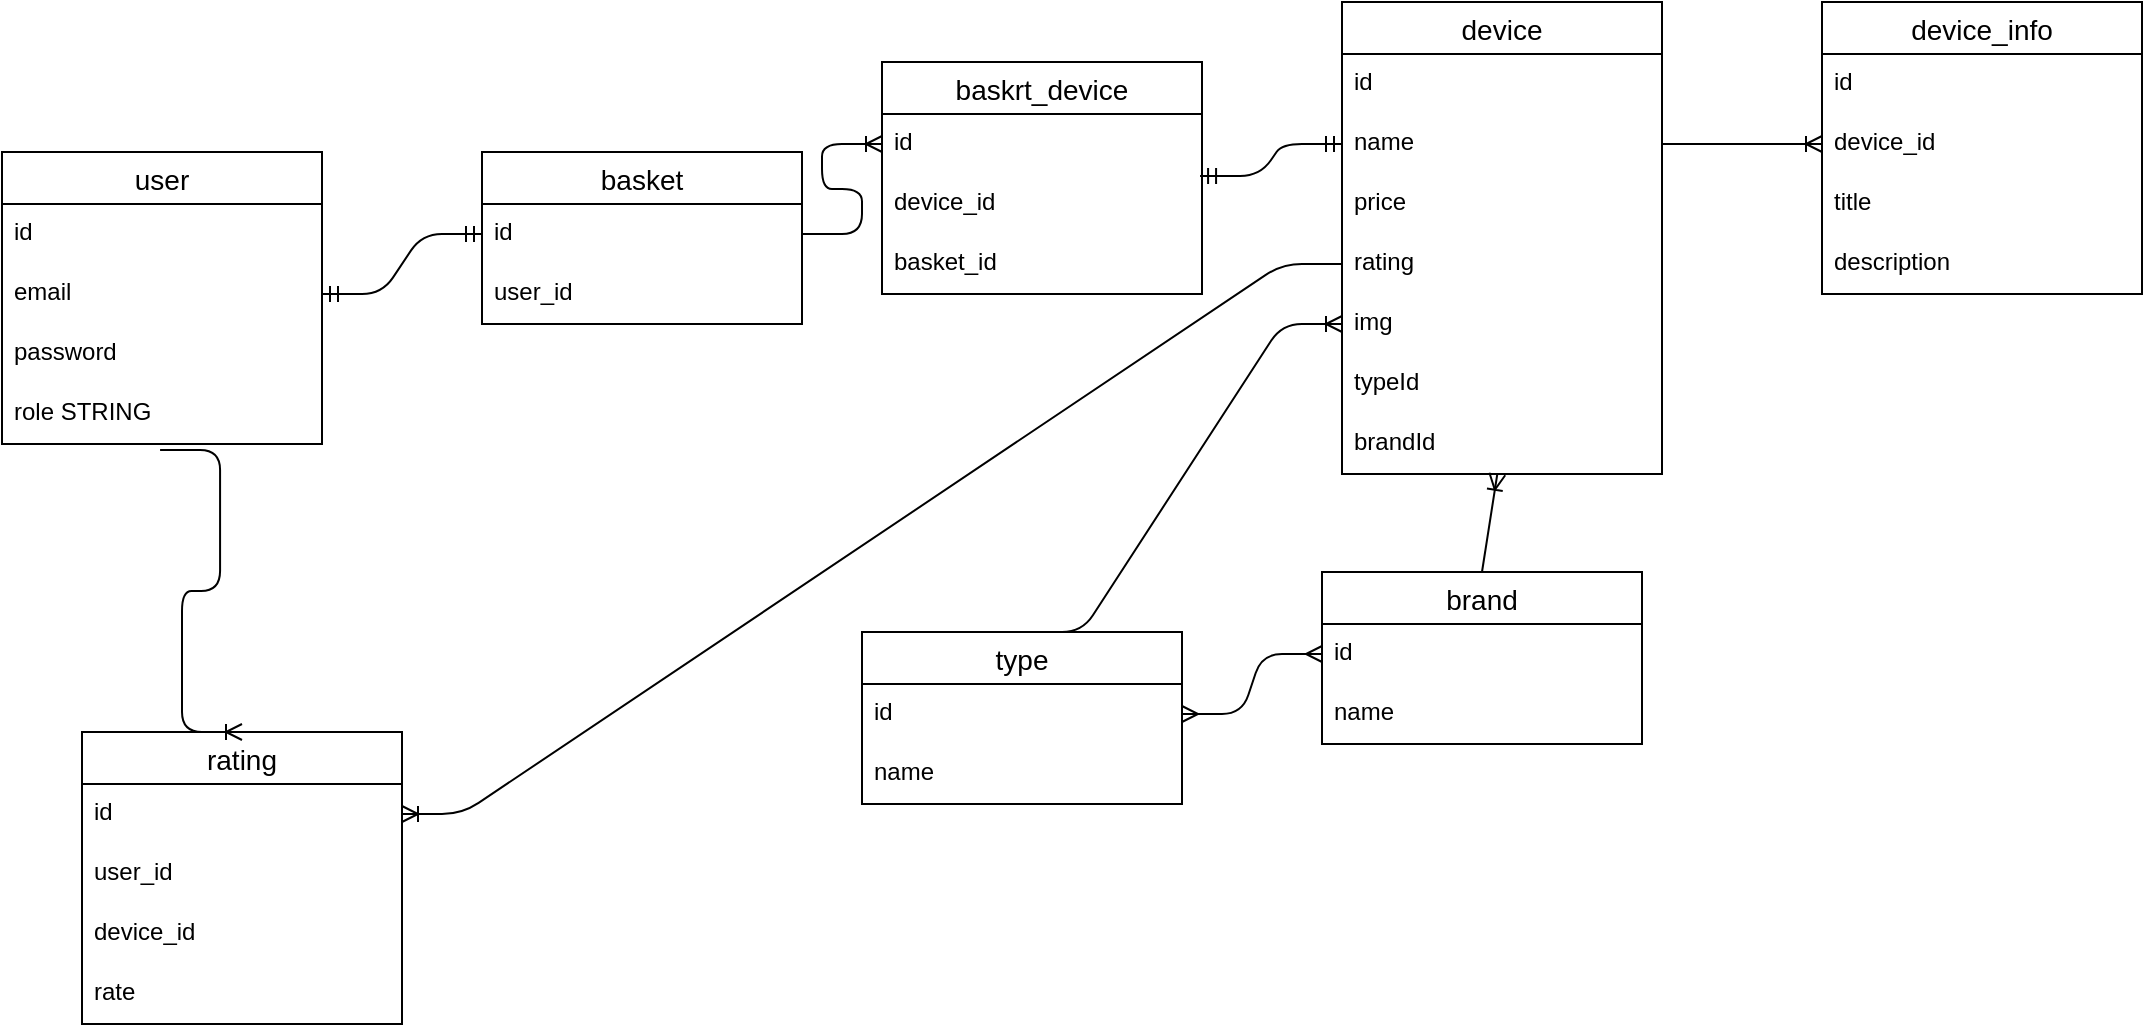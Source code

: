 <mxfile version="14.8.3" type="device"><diagram id="-Wl0Ep8jE-xCTda9Gwg7" name="Page-1"><mxGraphModel dx="1422" dy="794" grid="1" gridSize="10" guides="1" tooltips="1" connect="1" arrows="1" fold="1" page="1" pageScale="1" pageWidth="827" pageHeight="1169" math="0" shadow="0"><root><mxCell id="0"/><mxCell id="1" parent="0"/><mxCell id="vn3MnYHJhkDpNn2FlLKn-14" value="user" style="swimlane;fontStyle=0;childLayout=stackLayout;horizontal=1;startSize=26;horizontalStack=0;resizeParent=1;resizeParentMax=0;resizeLast=0;collapsible=1;marginBottom=0;align=center;fontSize=14;" vertex="1" parent="1"><mxGeometry x="40" y="190" width="160" height="146" as="geometry"/></mxCell><mxCell id="vn3MnYHJhkDpNn2FlLKn-15" value="id" style="text;strokeColor=none;fillColor=none;spacingLeft=4;spacingRight=4;overflow=hidden;rotatable=0;points=[[0,0.5],[1,0.5]];portConstraint=eastwest;fontSize=12;" vertex="1" parent="vn3MnYHJhkDpNn2FlLKn-14"><mxGeometry y="26" width="160" height="30" as="geometry"/></mxCell><mxCell id="vn3MnYHJhkDpNn2FlLKn-16" value="email" style="text;strokeColor=none;fillColor=none;spacingLeft=4;spacingRight=4;overflow=hidden;rotatable=0;points=[[0,0.5],[1,0.5]];portConstraint=eastwest;fontSize=12;" vertex="1" parent="vn3MnYHJhkDpNn2FlLKn-14"><mxGeometry y="56" width="160" height="30" as="geometry"/></mxCell><mxCell id="vn3MnYHJhkDpNn2FlLKn-17" value="password" style="text;strokeColor=none;fillColor=none;spacingLeft=4;spacingRight=4;overflow=hidden;rotatable=0;points=[[0,0.5],[1,0.5]];portConstraint=eastwest;fontSize=12;" vertex="1" parent="vn3MnYHJhkDpNn2FlLKn-14"><mxGeometry y="86" width="160" height="30" as="geometry"/></mxCell><mxCell id="vn3MnYHJhkDpNn2FlLKn-18" value="role STRING" style="text;strokeColor=none;fillColor=none;spacingLeft=4;spacingRight=4;overflow=hidden;rotatable=0;points=[[0,0.5],[1,0.5]];portConstraint=eastwest;fontSize=12;" vertex="1" parent="vn3MnYHJhkDpNn2FlLKn-14"><mxGeometry y="116" width="160" height="30" as="geometry"/></mxCell><mxCell id="vn3MnYHJhkDpNn2FlLKn-19" value="basket" style="swimlane;fontStyle=0;childLayout=stackLayout;horizontal=1;startSize=26;horizontalStack=0;resizeParent=1;resizeParentMax=0;resizeLast=0;collapsible=1;marginBottom=0;align=center;fontSize=14;" vertex="1" parent="1"><mxGeometry x="280" y="190" width="160" height="86" as="geometry"/></mxCell><mxCell id="vn3MnYHJhkDpNn2FlLKn-20" value="id" style="text;strokeColor=none;fillColor=none;spacingLeft=4;spacingRight=4;overflow=hidden;rotatable=0;points=[[0,0.5],[1,0.5]];portConstraint=eastwest;fontSize=12;" vertex="1" parent="vn3MnYHJhkDpNn2FlLKn-19"><mxGeometry y="26" width="160" height="30" as="geometry"/></mxCell><mxCell id="vn3MnYHJhkDpNn2FlLKn-21" value="user_id" style="text;strokeColor=none;fillColor=none;spacingLeft=4;spacingRight=4;overflow=hidden;rotatable=0;points=[[0,0.5],[1,0.5]];portConstraint=eastwest;fontSize=12;" vertex="1" parent="vn3MnYHJhkDpNn2FlLKn-19"><mxGeometry y="56" width="160" height="30" as="geometry"/></mxCell><mxCell id="vn3MnYHJhkDpNn2FlLKn-115" value="" style="edgeStyle=entityRelationEdgeStyle;fontSize=12;html=1;endArrow=ERmandOne;startArrow=ERmandOne;exitX=1;exitY=0.5;exitDx=0;exitDy=0;entryX=0;entryY=0.5;entryDx=0;entryDy=0;" edge="1" parent="1" source="vn3MnYHJhkDpNn2FlLKn-16" target="vn3MnYHJhkDpNn2FlLKn-20"><mxGeometry width="100" height="100" relative="1" as="geometry"><mxPoint x="360" y="460" as="sourcePoint"/><mxPoint x="460" y="360" as="targetPoint"/></mxGeometry></mxCell><mxCell id="vn3MnYHJhkDpNn2FlLKn-116" value="device" style="swimlane;fontStyle=0;childLayout=stackLayout;horizontal=1;startSize=26;horizontalStack=0;resizeParent=1;resizeParentMax=0;resizeLast=0;collapsible=1;marginBottom=0;align=center;fontSize=14;" vertex="1" parent="1"><mxGeometry x="710" y="115" width="160" height="236" as="geometry"/></mxCell><mxCell id="vn3MnYHJhkDpNn2FlLKn-117" value="id" style="text;strokeColor=none;fillColor=none;spacingLeft=4;spacingRight=4;overflow=hidden;rotatable=0;points=[[0,0.5],[1,0.5]];portConstraint=eastwest;fontSize=12;" vertex="1" parent="vn3MnYHJhkDpNn2FlLKn-116"><mxGeometry y="26" width="160" height="30" as="geometry"/></mxCell><mxCell id="vn3MnYHJhkDpNn2FlLKn-118" value="name" style="text;strokeColor=none;fillColor=none;spacingLeft=4;spacingRight=4;overflow=hidden;rotatable=0;points=[[0,0.5],[1,0.5]];portConstraint=eastwest;fontSize=12;" vertex="1" parent="vn3MnYHJhkDpNn2FlLKn-116"><mxGeometry y="56" width="160" height="30" as="geometry"/></mxCell><mxCell id="vn3MnYHJhkDpNn2FlLKn-119" value="price" style="text;strokeColor=none;fillColor=none;spacingLeft=4;spacingRight=4;overflow=hidden;rotatable=0;points=[[0,0.5],[1,0.5]];portConstraint=eastwest;fontSize=12;" vertex="1" parent="vn3MnYHJhkDpNn2FlLKn-116"><mxGeometry y="86" width="160" height="30" as="geometry"/></mxCell><mxCell id="vn3MnYHJhkDpNn2FlLKn-120" value="rating" style="text;strokeColor=none;fillColor=none;spacingLeft=4;spacingRight=4;overflow=hidden;rotatable=0;points=[[0,0.5],[1,0.5]];portConstraint=eastwest;fontSize=12;" vertex="1" parent="vn3MnYHJhkDpNn2FlLKn-116"><mxGeometry y="116" width="160" height="30" as="geometry"/></mxCell><mxCell id="vn3MnYHJhkDpNn2FlLKn-121" value="img" style="text;strokeColor=none;fillColor=none;spacingLeft=4;spacingRight=4;overflow=hidden;rotatable=0;points=[[0,0.5],[1,0.5]];portConstraint=eastwest;fontSize=12;" vertex="1" parent="vn3MnYHJhkDpNn2FlLKn-116"><mxGeometry y="146" width="160" height="30" as="geometry"/></mxCell><mxCell id="vn3MnYHJhkDpNn2FlLKn-122" value="typeId" style="text;strokeColor=none;fillColor=none;spacingLeft=4;spacingRight=4;overflow=hidden;rotatable=0;points=[[0,0.5],[1,0.5]];portConstraint=eastwest;fontSize=12;" vertex="1" parent="vn3MnYHJhkDpNn2FlLKn-116"><mxGeometry y="176" width="160" height="30" as="geometry"/></mxCell><mxCell id="vn3MnYHJhkDpNn2FlLKn-123" value="brandId" style="text;strokeColor=none;fillColor=none;spacingLeft=4;spacingRight=4;overflow=hidden;rotatable=0;points=[[0,0.5],[1,0.5]];portConstraint=eastwest;fontSize=12;" vertex="1" parent="vn3MnYHJhkDpNn2FlLKn-116"><mxGeometry y="206" width="160" height="30" as="geometry"/></mxCell><mxCell id="vn3MnYHJhkDpNn2FlLKn-124" value="type" style="swimlane;fontStyle=0;childLayout=stackLayout;horizontal=1;startSize=26;horizontalStack=0;resizeParent=1;resizeParentMax=0;resizeLast=0;collapsible=1;marginBottom=0;align=center;fontSize=14;" vertex="1" parent="1"><mxGeometry x="470" y="430" width="160" height="86" as="geometry"/></mxCell><mxCell id="vn3MnYHJhkDpNn2FlLKn-125" value="id" style="text;strokeColor=none;fillColor=none;spacingLeft=4;spacingRight=4;overflow=hidden;rotatable=0;points=[[0,0.5],[1,0.5]];portConstraint=eastwest;fontSize=12;" vertex="1" parent="vn3MnYHJhkDpNn2FlLKn-124"><mxGeometry y="26" width="160" height="30" as="geometry"/></mxCell><mxCell id="vn3MnYHJhkDpNn2FlLKn-126" value="name" style="text;strokeColor=none;fillColor=none;spacingLeft=4;spacingRight=4;overflow=hidden;rotatable=0;points=[[0,0.5],[1,0.5]];portConstraint=eastwest;fontSize=12;" vertex="1" parent="vn3MnYHJhkDpNn2FlLKn-124"><mxGeometry y="56" width="160" height="30" as="geometry"/></mxCell><mxCell id="vn3MnYHJhkDpNn2FlLKn-129" value="brand" style="swimlane;fontStyle=0;childLayout=stackLayout;horizontal=1;startSize=26;horizontalStack=0;resizeParent=1;resizeParentMax=0;resizeLast=0;collapsible=1;marginBottom=0;align=center;fontSize=14;" vertex="1" parent="1"><mxGeometry x="700" y="400" width="160" height="86" as="geometry"/></mxCell><mxCell id="vn3MnYHJhkDpNn2FlLKn-130" value="id" style="text;strokeColor=none;fillColor=none;spacingLeft=4;spacingRight=4;overflow=hidden;rotatable=0;points=[[0,0.5],[1,0.5]];portConstraint=eastwest;fontSize=12;" vertex="1" parent="vn3MnYHJhkDpNn2FlLKn-129"><mxGeometry y="26" width="160" height="30" as="geometry"/></mxCell><mxCell id="vn3MnYHJhkDpNn2FlLKn-131" value="name" style="text;strokeColor=none;fillColor=none;spacingLeft=4;spacingRight=4;overflow=hidden;rotatable=0;points=[[0,0.5],[1,0.5]];portConstraint=eastwest;fontSize=12;" vertex="1" parent="vn3MnYHJhkDpNn2FlLKn-129"><mxGeometry y="56" width="160" height="30" as="geometry"/></mxCell><mxCell id="vn3MnYHJhkDpNn2FlLKn-139" value="" style="edgeStyle=entityRelationEdgeStyle;fontSize=12;html=1;endArrow=ERoneToMany;exitX=0.5;exitY=0;exitDx=0;exitDy=0;entryX=0;entryY=0.5;entryDx=0;entryDy=0;" edge="1" parent="1" source="vn3MnYHJhkDpNn2FlLKn-124" target="vn3MnYHJhkDpNn2FlLKn-121"><mxGeometry width="100" height="100" relative="1" as="geometry"><mxPoint x="360" y="460" as="sourcePoint"/><mxPoint x="460" y="360" as="targetPoint"/></mxGeometry></mxCell><mxCell id="vn3MnYHJhkDpNn2FlLKn-141" value="" style="fontSize=12;html=1;endArrow=ERoneToMany;exitX=0.5;exitY=0;exitDx=0;exitDy=0;" edge="1" parent="1" source="vn3MnYHJhkDpNn2FlLKn-129" target="vn3MnYHJhkDpNn2FlLKn-123"><mxGeometry width="100" height="100" relative="1" as="geometry"><mxPoint x="360" y="460" as="sourcePoint"/><mxPoint x="460" y="360" as="targetPoint"/></mxGeometry></mxCell><mxCell id="vn3MnYHJhkDpNn2FlLKn-142" value="" style="edgeStyle=entityRelationEdgeStyle;fontSize=12;html=1;endArrow=ERmany;startArrow=ERmany;exitX=1;exitY=0.5;exitDx=0;exitDy=0;entryX=0;entryY=0.5;entryDx=0;entryDy=0;" edge="1" parent="1" source="vn3MnYHJhkDpNn2FlLKn-125" target="vn3MnYHJhkDpNn2FlLKn-130"><mxGeometry width="100" height="100" relative="1" as="geometry"><mxPoint x="360" y="460" as="sourcePoint"/><mxPoint x="460" y="360" as="targetPoint"/></mxGeometry></mxCell><mxCell id="vn3MnYHJhkDpNn2FlLKn-143" value="device_info" style="swimlane;fontStyle=0;childLayout=stackLayout;horizontal=1;startSize=26;horizontalStack=0;resizeParent=1;resizeParentMax=0;resizeLast=0;collapsible=1;marginBottom=0;align=center;fontSize=14;" vertex="1" parent="1"><mxGeometry x="950" y="115" width="160" height="146" as="geometry"/></mxCell><mxCell id="vn3MnYHJhkDpNn2FlLKn-144" value="id" style="text;strokeColor=none;fillColor=none;spacingLeft=4;spacingRight=4;overflow=hidden;rotatable=0;points=[[0,0.5],[1,0.5]];portConstraint=eastwest;fontSize=12;" vertex="1" parent="vn3MnYHJhkDpNn2FlLKn-143"><mxGeometry y="26" width="160" height="30" as="geometry"/></mxCell><mxCell id="vn3MnYHJhkDpNn2FlLKn-145" value="device_id" style="text;strokeColor=none;fillColor=none;spacingLeft=4;spacingRight=4;overflow=hidden;rotatable=0;points=[[0,0.5],[1,0.5]];portConstraint=eastwest;fontSize=12;" vertex="1" parent="vn3MnYHJhkDpNn2FlLKn-143"><mxGeometry y="56" width="160" height="30" as="geometry"/></mxCell><mxCell id="vn3MnYHJhkDpNn2FlLKn-146" value="title" style="text;strokeColor=none;fillColor=none;spacingLeft=4;spacingRight=4;overflow=hidden;rotatable=0;points=[[0,0.5],[1,0.5]];portConstraint=eastwest;fontSize=12;" vertex="1" parent="vn3MnYHJhkDpNn2FlLKn-143"><mxGeometry y="86" width="160" height="30" as="geometry"/></mxCell><mxCell id="vn3MnYHJhkDpNn2FlLKn-147" value="description" style="text;strokeColor=none;fillColor=none;spacingLeft=4;spacingRight=4;overflow=hidden;rotatable=0;points=[[0,0.5],[1,0.5]];portConstraint=eastwest;fontSize=12;" vertex="1" parent="vn3MnYHJhkDpNn2FlLKn-143"><mxGeometry y="116" width="160" height="30" as="geometry"/></mxCell><mxCell id="vn3MnYHJhkDpNn2FlLKn-148" value="" style="edgeStyle=entityRelationEdgeStyle;fontSize=12;html=1;endArrow=ERoneToMany;exitX=1;exitY=0.5;exitDx=0;exitDy=0;entryX=0;entryY=0.5;entryDx=0;entryDy=0;" edge="1" parent="1" source="vn3MnYHJhkDpNn2FlLKn-118" target="vn3MnYHJhkDpNn2FlLKn-145"><mxGeometry width="100" height="100" relative="1" as="geometry"><mxPoint x="360" y="460" as="sourcePoint"/><mxPoint x="460" y="360" as="targetPoint"/></mxGeometry></mxCell><mxCell id="vn3MnYHJhkDpNn2FlLKn-149" value="baskrt_device" style="swimlane;fontStyle=0;childLayout=stackLayout;horizontal=1;startSize=26;horizontalStack=0;resizeParent=1;resizeParentMax=0;resizeLast=0;collapsible=1;marginBottom=0;align=center;fontSize=14;" vertex="1" parent="1"><mxGeometry x="480" y="145" width="160" height="116" as="geometry"/></mxCell><mxCell id="vn3MnYHJhkDpNn2FlLKn-150" value="id" style="text;strokeColor=none;fillColor=none;spacingLeft=4;spacingRight=4;overflow=hidden;rotatable=0;points=[[0,0.5],[1,0.5]];portConstraint=eastwest;fontSize=12;" vertex="1" parent="vn3MnYHJhkDpNn2FlLKn-149"><mxGeometry y="26" width="160" height="30" as="geometry"/></mxCell><mxCell id="vn3MnYHJhkDpNn2FlLKn-151" value="device_id" style="text;strokeColor=none;fillColor=none;spacingLeft=4;spacingRight=4;overflow=hidden;rotatable=0;points=[[0,0.5],[1,0.5]];portConstraint=eastwest;fontSize=12;" vertex="1" parent="vn3MnYHJhkDpNn2FlLKn-149"><mxGeometry y="56" width="160" height="30" as="geometry"/></mxCell><mxCell id="vn3MnYHJhkDpNn2FlLKn-152" value="basket_id" style="text;strokeColor=none;fillColor=none;spacingLeft=4;spacingRight=4;overflow=hidden;rotatable=0;points=[[0,0.5],[1,0.5]];portConstraint=eastwest;fontSize=12;" vertex="1" parent="vn3MnYHJhkDpNn2FlLKn-149"><mxGeometry y="86" width="160" height="30" as="geometry"/></mxCell><mxCell id="vn3MnYHJhkDpNn2FlLKn-153" value="" style="edgeStyle=entityRelationEdgeStyle;fontSize=12;html=1;endArrow=ERoneToMany;exitX=1;exitY=0.5;exitDx=0;exitDy=0;entryX=0;entryY=0.5;entryDx=0;entryDy=0;" edge="1" parent="1" source="vn3MnYHJhkDpNn2FlLKn-20" target="vn3MnYHJhkDpNn2FlLKn-150"><mxGeometry width="100" height="100" relative="1" as="geometry"><mxPoint x="360" y="460" as="sourcePoint"/><mxPoint x="460" y="360" as="targetPoint"/></mxGeometry></mxCell><mxCell id="vn3MnYHJhkDpNn2FlLKn-154" value="" style="edgeStyle=entityRelationEdgeStyle;fontSize=12;html=1;endArrow=ERmandOne;startArrow=ERmandOne;exitX=0.994;exitY=1.033;exitDx=0;exitDy=0;exitPerimeter=0;entryX=0;entryY=0.5;entryDx=0;entryDy=0;" edge="1" parent="1" source="vn3MnYHJhkDpNn2FlLKn-150" target="vn3MnYHJhkDpNn2FlLKn-118"><mxGeometry width="100" height="100" relative="1" as="geometry"><mxPoint x="360" y="460" as="sourcePoint"/><mxPoint x="460" y="360" as="targetPoint"/></mxGeometry></mxCell><mxCell id="vn3MnYHJhkDpNn2FlLKn-155" value="rating" style="swimlane;fontStyle=0;childLayout=stackLayout;horizontal=1;startSize=26;horizontalStack=0;resizeParent=1;resizeParentMax=0;resizeLast=0;collapsible=1;marginBottom=0;align=center;fontSize=14;" vertex="1" parent="1"><mxGeometry x="80" y="480" width="160" height="146" as="geometry"/></mxCell><mxCell id="vn3MnYHJhkDpNn2FlLKn-156" value="id" style="text;strokeColor=none;fillColor=none;spacingLeft=4;spacingRight=4;overflow=hidden;rotatable=0;points=[[0,0.5],[1,0.5]];portConstraint=eastwest;fontSize=12;" vertex="1" parent="vn3MnYHJhkDpNn2FlLKn-155"><mxGeometry y="26" width="160" height="30" as="geometry"/></mxCell><mxCell id="vn3MnYHJhkDpNn2FlLKn-157" value="user_id" style="text;strokeColor=none;fillColor=none;spacingLeft=4;spacingRight=4;overflow=hidden;rotatable=0;points=[[0,0.5],[1,0.5]];portConstraint=eastwest;fontSize=12;" vertex="1" parent="vn3MnYHJhkDpNn2FlLKn-155"><mxGeometry y="56" width="160" height="30" as="geometry"/></mxCell><mxCell id="vn3MnYHJhkDpNn2FlLKn-158" value="device_id" style="text;strokeColor=none;fillColor=none;spacingLeft=4;spacingRight=4;overflow=hidden;rotatable=0;points=[[0,0.5],[1,0.5]];portConstraint=eastwest;fontSize=12;" vertex="1" parent="vn3MnYHJhkDpNn2FlLKn-155"><mxGeometry y="86" width="160" height="30" as="geometry"/></mxCell><mxCell id="vn3MnYHJhkDpNn2FlLKn-159" value="rate" style="text;strokeColor=none;fillColor=none;spacingLeft=4;spacingRight=4;overflow=hidden;rotatable=0;points=[[0,0.5],[1,0.5]];portConstraint=eastwest;fontSize=12;" vertex="1" parent="vn3MnYHJhkDpNn2FlLKn-155"><mxGeometry y="116" width="160" height="30" as="geometry"/></mxCell><mxCell id="vn3MnYHJhkDpNn2FlLKn-160" value="" style="edgeStyle=entityRelationEdgeStyle;fontSize=12;html=1;endArrow=ERoneToMany;exitX=0.494;exitY=1.1;exitDx=0;exitDy=0;exitPerimeter=0;entryX=0.5;entryY=0;entryDx=0;entryDy=0;" edge="1" parent="1" source="vn3MnYHJhkDpNn2FlLKn-18" target="vn3MnYHJhkDpNn2FlLKn-155"><mxGeometry width="100" height="100" relative="1" as="geometry"><mxPoint x="360" y="460" as="sourcePoint"/><mxPoint x="460" y="360" as="targetPoint"/></mxGeometry></mxCell><mxCell id="vn3MnYHJhkDpNn2FlLKn-161" value="" style="edgeStyle=entityRelationEdgeStyle;fontSize=12;html=1;endArrow=ERoneToMany;exitX=0;exitY=0.5;exitDx=0;exitDy=0;entryX=1;entryY=0.5;entryDx=0;entryDy=0;" edge="1" parent="1" source="vn3MnYHJhkDpNn2FlLKn-120" target="vn3MnYHJhkDpNn2FlLKn-156"><mxGeometry width="100" height="100" relative="1" as="geometry"><mxPoint x="360" y="460" as="sourcePoint"/><mxPoint x="460" y="360" as="targetPoint"/></mxGeometry></mxCell></root></mxGraphModel></diagram></mxfile>
